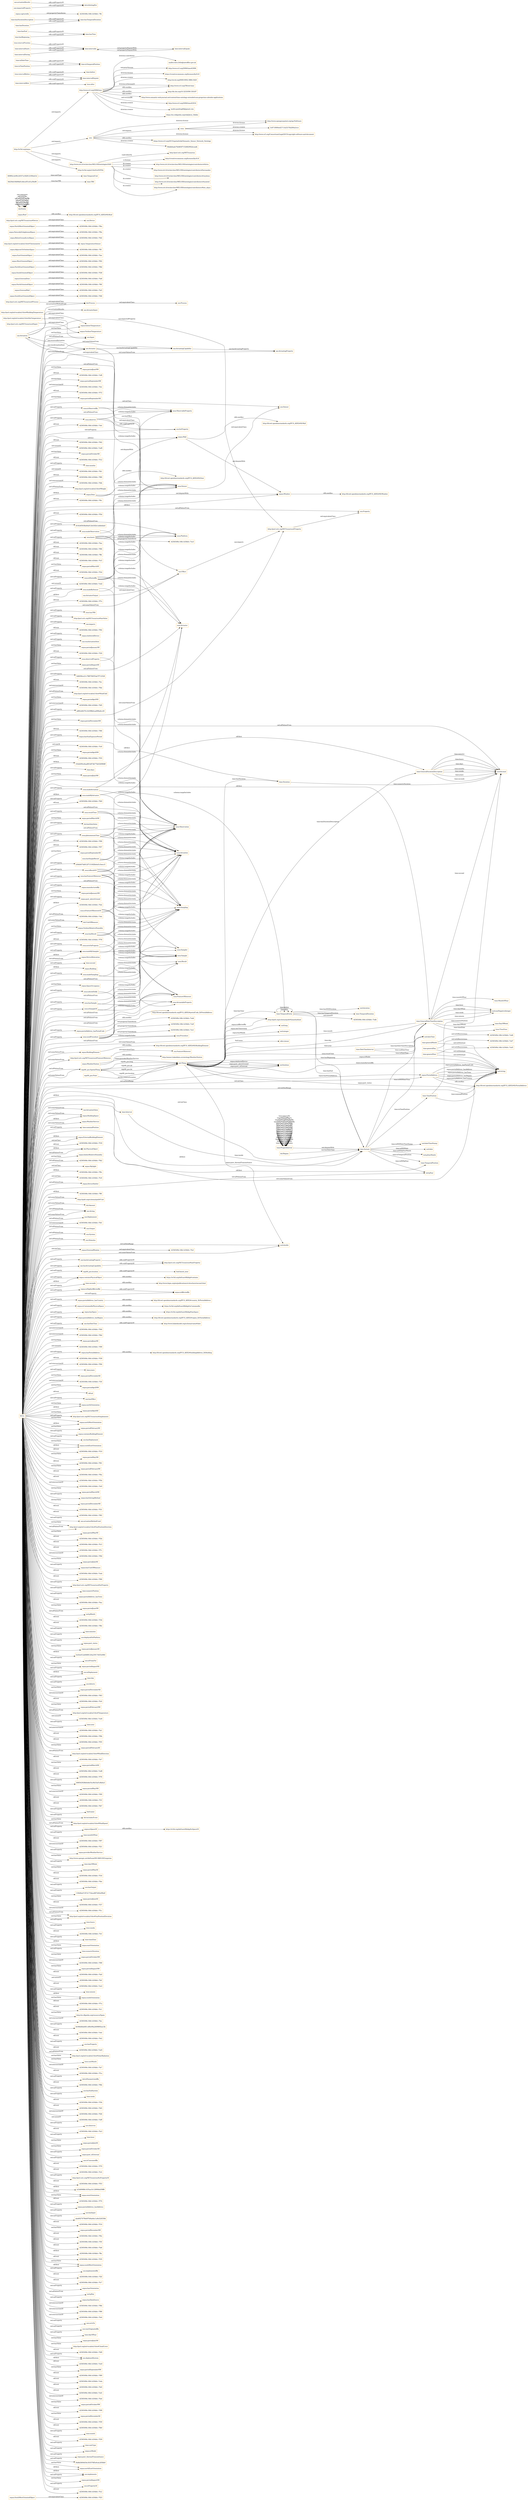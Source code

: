 digraph ar2dtool_diagram { 
rankdir=LR;
size="1501"
node [shape = rectangle, color="orange"]; "-4256549b:168c1d34bfc:-7f23" "ssn:Sensor" "-4256549b:168c1d34bfc:-7f46" "-4256549b:168c1d34bfc:-7feb" "eepsa:Window" "eepsa:SouthEastOrientedObject" "eepsa:BuildingElement" "-4256549b:168c1d34bfc:-7fa5" "eepsa:ExternalWall" "-4256549b:168c1d34bfc:-7efa" "-4256549b:168c1d34bfc:-7f6f" "dul:UnitOfMeasure" "eepsa:OutdoorRelativeHumidity" "http://purl.oclc.org/NET/ssnx/ssn#FeatureOfInterest" "eepsa:DeviceRelocation" "-4256549b:168c1d34bfc:-7fa8" "ssn:FeatureOfInterest" "eepsa:NorthOrientedObject" "eepsa:Door" "-4256549b:168c1d34bfc:-7f28" "eepsa:NorthEastOrientedObject" "-4256549b:168c1d34bfc:-7f02" "eepsa:IndoorTemperature" "eepsa:Building" "-4256549b:168c1d34bfc:-7fa2" "eepsa:SouthOrientedObject" "eepsa:SpaceOccupancy" "-4256549b:168c1d34bfc:-7f8d" "-4256549b:168c1d34bfc:-7fae" "eepsa:PostalAddress" "dul:Process" "-4256549b:168c1d34bfc:-7ff1" "eepsa:TemperatureSensor" "eepsa:ExternalWindow" "-4256549b:168c1d34bfc:-7fd2" "-4256549b:168c1d34bfc:-7f9e" "eepsa:BelowGroundLevelSpace" "san:ActuationValue" "-4256549b:168c1d34bfc:-7f6a" "eepsa:AdjacentToOutdoorSpace" "eepsa:BuildingSpace" "wgs84_pos:SpatialThing" "eepsa:WeatherService" "eepsa:SouthWestOrientedObject" "xsd:integer" "http://purl.oclc.org/NET/ssnx/ssn#Property" "san:Actuator" "eepsa:ExternalBuildingElement" "eepsa:OutdoorTemperature" "dul:PhysicalObject" "eepsa:IndoorRelativeHumidity" "http://purl.oclc.org/NET/ssnx/ssn#Process" "-4256549b:168c1d34bfc:-7fb2" "eepsa:NaturallyEnlightenedSpace" "ssn:Process" "eepsa:Skylight" "eepsa:WeatherStation" "-4256549b:168c1d34bfc:-7f9c" "http://purl.oclc.org/NET/ssnx/ssn#Input" "-4256549b:168c1d34bfc:-7fc9" "eepsa:DeviceShelter" "eepsa:Wall" "-4256549b:168c1d34bfc:-7ff0" "eepsa:EastOrientedObject" "eepsa:ExternalDoor" "san:Actuation" "eepsa:NorthWestOrientedObject" "ssn:Device" "http://purl.oclc.org/NET/ssnx/ssn#Device" "wgs84_pos:Point" "eepsa:Roof" "eepsa:WestOrientedObject" "san:ActuatorInput" "http://qudt.org/schema/qudt#Unit" "san:ActuatingProperty" "san:ActuatorOutput" "san:ActuatingCapability" "dul:Amount" "dul:Region" "dul:Entity" "san:Acting" "http://qudt.org/schema/qudt#QuantityKind" "san:Effect" "ssn:Deployment" "ssn:Input" "sosa:Actuation" "ssn:Output" "sosa:Observation" "ssn:Property" "ssn:System" "sosa:Sampling" "ssn:Stimulus" "time:TimeZone" "time:GeneralDateTimeDescription" "time:DateTimeInterval" "time:TRS" "time:TemporalDuration" "time:Duration" "time:GeneralDurationDescription" "time:ProperInterval" "time:TimePosition" "84256d10fd94bf1e8ecef51ef1a39a98" "time:TemporalPosition" "time:Interval" "time:TemporalEntity" "time:MonthOfYear" "369f92c2e90c24557a1828121f04ed1d" "time:TemporalUnit" "time:Instant" "time:DayOfWeek" "sosa:ObservableProperty" "sosa:FeatureOfInterest" "sosa:Platform" "sosa:ActuatableProperty" "sosa:Actuator" "sosa:Sample" "sosa:Sensor" "sosa:Procedure" "sosa:Result" "sosa:Sampler" ; /*classes style*/
	"san:hasActuatingProperty" -> "http://purl.oclc.org/NET/ssnx/ssn#hasProperty" [ label = "rdfs:subPropertyOf" ];
	"sosa:usedProcedure" -> "-4256549b:168c1d34bfc:-7edd" [ label = "owl:propertyChainAxiom" ];
	"sosa:usedProcedure" -> "-4256549b:168c1d34bfc:-7edf" [ label = "owl:propertyChainAxiom" ];
	"sosa:usedProcedure" -> "-4256549b:168c1d34bfc:-7ee1" [ label = "owl:propertyChainAxiom" ];
	"sosa:usedProcedure" -> "sosa:Procedure" [ label = "schema:rangeIncludes" ];
	"sosa:usedProcedure" -> "sosa:Sampling" [ label = "schema:domainIncludes" ];
	"sosa:usedProcedure" -> "sosa:Observation" [ label = "schema:domainIncludes" ];
	"sosa:usedProcedure" -> "sosa:Actuation" [ label = "schema:domainIncludes" ];
	"dul:Process" -> "ssn:Process" [ label = "owl:equivalentClass" ];
	"san:Actuation" -> "sosa:Actuation" [ label = "owl:equivalentClass" ];
	"san:hasActuatingCapability" -> "http://purl.oclc.org/NET/ssnx/ssn#hasProperty" [ label = "rdfs:subPropertyOf" ];
	"http://www.w3.org/2006/time" -> "http://orcid.org/0000-0002-3884-3420" [ label = "dcterms:creator" ];
	"http://www.w3.org/2006/time" -> "http://www.w3.org/TR/owl-time" [ label = "rdfs:seeAlso" ];
	"http://www.w3.org/2006/time" -> "http://dx.doi.org/10.3233/SW-150187" [ label = "rdfs:seeAlso" ];
	"http://www.w3.org/2006/time" -> "http://www.semantic-web-journal.net/content/time-ontology-extended-non-gregorian-calendar-applications" [ label = "rdfs:seeAlso" ];
	"http://www.w3.org/2006/time" -> "http://www.w3.org/TR/owl-time" [ label = "dcterms:isVersionOf" ];
	"http://www.w3.org/2006/time" -> "http://www.w3.org/2006/time#2016" [ label = "owl:versionIRI" ];
	"http://www.w3.org/2006/time" -> "mailto:panfeng66@gmail.com" [ label = "dcterms:creator" ];
	"http://www.w3.org/2006/time" -> "https://en.wikipedia.org/wiki/Jerry_Hobbs" [ label = "dcterms:creator" ];
	"http://www.w3.org/2006/time" -> "mailto:chris.little@metoffice.gov.uk" [ label = "dcterms:contributor" ];
	"http://www.w3.org/2006/time" -> "http://www.w3.org/2006/time#2006" [ label = "owl:priorVersion" ];
	"http://www.w3.org/2006/time" -> "https://creativecommons.org/licenses/by/4.0/" [ label = "dcterms:license" ];
	"time:generalDay" -> "-4256549b:168c1d34bfc:-7ed7" [ label = "owl:withRestrictions" ];
	"time:generalDay" -> "xsd:string" [ label = "owl:onDatatype" ];
	"eepsa:NorthEastOrientedObject" -> "-4256549b:168c1d34bfc:-7f8d" [ label = "owl:equivalentClass" ];
	"time:intervalBefore" -> "time:intervalDisjoint" [ label = "rdfs:subPropertyOf" ];
	"time:intervalBefore" -> "time:before" [ label = "rdfs:subPropertyOf" ];
	"time:inDateTime" -> "time:inTemporalPosition" [ label = "rdfs:subPropertyOf" ];
	"time:intervalFinishes" -> "time:intervalIn" [ label = "rdfs:subPropertyOf" ];
	"wgs84_pos:location" -> "foaf:based_near" [ label = "rdfs:subPropertyOf" ];
	"ssn:" -> "84ddb4ade76d483f7152682992dceadb" [ label = "dcterms:creator" ];
	"ssn:" -> "http://www.w3.org/Consortium/Legal/2015/copyright-software-and-document" [ label = "dcterms:license" ];
	"ssn:" -> "sosa:" [ label = "owl:imports" ];
	"ssn:" -> "https://www.w3.org/2015/spatial/wiki/Semantic_Sensor_Network_Ontology" [ label = "rdfs:seeAlso" ];
	"ssn:" -> "http://www.opengeospatial.org/ogc/Software" [ label = "dcterms:license" ];
	"eepsa:Window" -> "http://ifcowl.openbimstandards.org/IFC4_ADD2#IfcWindow" [ label = "rdfs:seeAlso" ];
	"time:hasEnd" -> "time:hasTime" [ label = "rdfs:subPropertyOf" ];
	"eepsa:Wall" -> "http://ifcowl.openbimstandards.org/IFC4_ADD2#IfcWall" [ label = "rdfs:seeAlso" ];
	"eepsa:Wall" -> "eepsa:Window" [ label = "owl:disjointWith" ];
	"sosa:isSampleOf" -> "sosa:FeatureOfInterest" [ label = "schema:rangeIncludes" ];
	"sosa:isSampleOf" -> "sosa:Sample" [ label = "schema:domainIncludes" ];
	"http://purl.oclc.org/NET/ssnx/ssn#Property" -> "ssn:Property" [ label = "owl:equivalentClass" ];
	"sosa:hasSample" -> "sosa:Sample" [ label = "schema:rangeIncludes" ];
	"sosa:hasSample" -> "sosa:FeatureOfInterest" [ label = "schema:domainIncludes" ];
	"http://purl.oclc.org/NET/ssnx/ssn#Input" -> "ssn:Input" [ label = "owl:equivalentClass" ];
	"eepsa:SouthWestOrientedObject" -> "-4256549b:168c1d34bfc:-7f23" [ label = "owl:equivalentClass" ];
	"time:hasDurationDescription" -> "time:hasTemporalDuration" [ label = "rdfs:subPropertyOf" ];
	"sosa:resultTime" -> "sosa:Sampling" [ label = "schema:domainIncludes" ];
	"sosa:resultTime" -> "sosa:Observation" [ label = "schema:domainIncludes" ];
	"sosa:resultTime" -> "sosa:Actuation" [ label = "schema:domainIncludes" ];
	"eepsa:capturedIn" -> "-4256549b:168c1d34bfc:-7ffc" [ label = "owl:propertyChainAxiom" ];
	"eepsa:ExternalWall" -> "-4256549b:168c1d34bfc:-7fa5" [ label = "owl:equivalentClass" ];
	"time:intervalIn" -> "time:intervalEquals" [ label = "owl:propertyDisjointWith" ];
	"eepsa:EastOrientedObject" -> "-4256549b:168c1d34bfc:-7fae" [ label = "owl:equivalentClass" ];
	"time:inTimePosition" -> "time:inTemporalPosition" [ label = "rdfs:subPropertyOf" ];
	"sosa:madeObservation" -> "sosa:Observation" [ label = "schema:rangeIncludes" ];
	"sosa:madeObservation" -> "sosa:Sensor" [ label = "schema:domainIncludes" ];
	"eepsa:Door" -> "http://ifcowl.openbimstandards.org/IFC4_ADD2#IfcDoor" [ label = "rdfs:seeAlso" ];
	"eepsa:Door" -> "eepsa:Window" [ label = "owl:disjointWith" ];
	"eepsa:Door" -> "eepsa:Wall" [ label = "owl:disjointWith" ];
	"eepsa:Roof" -> "http://ifcowl.openbimstandards.org/IFC4_ADD2#IfcRoof" [ label = "rdfs:seeAlso" ];
	"eepsa:WeatherStation" -> "http://aemet.linkeddata.es/ontology/WeatherStation" [ label = "rdfs:seeAlso" ];
	"sosa:actsOnProperty" -> "sosa:ActuatableProperty" [ label = "schema:rangeIncludes" ];
	"sosa:actsOnProperty" -> "sosa:Actuation" [ label = "schema:domainIncludes" ];
	"sosa:hasSimpleResult" -> "sosa:Sampling" [ label = "schema:domainIncludes" ];
	"sosa:hasSimpleResult" -> "sosa:Observation" [ label = "schema:domainIncludes" ];
	"sosa:hasSimpleResult" -> "sosa:Actuation" [ label = "schema:domainIncludes" ];
	"eepsa:WestOrientedObject" -> "-4256549b:168c1d34bfc:-7f02" [ label = "owl:equivalentClass" ];
	"eepsa:PostalAddress" -> "http://ifcowl.openbimstandards.org/IFC4_ADD2#IfcPostalAddress" [ label = "rdfs:seeAlso" ];
	"eepsa:containsPhysicalObject" -> "https://w3id.org/def/saref4bldg#contains" [ label = "rdfs:seeAlso" ];
	"time:generalYear" -> "-4256549b:168c1d34bfc:-7ed5" [ label = "owl:withRestrictions" ];
	"time:generalYear" -> "xsd:string" [ label = "owl:onDatatype" ];
	"sosa:Sensor" -> "ssn:Sensor" [ label = "owl:equivalentClass" ];
	"http://purl.oclc.org/NET/ssnx/ssn#Device" -> "ssn:Device" [ label = "owl:equivalentClass" ];
	"sosa:observedProperty" -> "sosa:ObservableProperty" [ label = "schema:rangeIncludes" ];
	"sosa:observedProperty" -> "sosa:Observation" [ label = "schema:domainIncludes" ];
	"eepsa:ExternalWindow" -> "-4256549b:168c1d34bfc:-7fa2" [ label = "owl:equivalentClass" ];
	"time:intervalStarts" -> "time:intervalIn" [ label = "rdfs:subPropertyOf" ];
	"sosa:observes" -> "ssn:forProperty" [ label = "rdfs:subPropertyOf" ];
	"sosa:observes" -> "sosa:ObservableProperty" [ label = "schema:rangeIncludes" ];
	"sosa:observes" -> "sosa:Sensor" [ label = "schema:domainIncludes" ];
	"eepsa:AdjacentToOutdoorSpace" -> "-4256549b:168c1d34bfc:-7ff1" [ label = "owl:equivalentClass" ];
	"time:intervalDuring" -> "time:intervalIn" [ label = "rdfs:subPropertyOf" ];
	"time:ProperInterval" -> "time:Instant" [ label = "owl:disjointWith" ];
	"time:seconds" -> "http://www.bipm.org/en/publications/si-brochure/second.html" [ label = "rdfs:seeAlso" ];
	"eepsa:isHighlyAffectedBy" -> "eepsa:isAffectedBy" [ label = "rdfs:subPropertyOf" ];
	"time:generalMonth" -> "-4256549b:168c1d34bfc:-7ed6" [ label = "owl:withRestrictions" ];
	"time:generalMonth" -> "xsd:string" [ label = "owl:onDatatype" ];
	"sosa:hasFeatureOfInterest" -> "sosa:Observation" [ label = "schema:domainIncludes" ];
	"sosa:hasFeatureOfInterest" -> "sosa:FeatureOfInterest" [ label = "schema:rangeIncludes" ];
	"sosa:hasFeatureOfInterest" -> "sosa:Sampling" [ label = "schema:domainIncludes" ];
	"sosa:hasFeatureOfInterest" -> "sosa:Actuation" [ label = "schema:domainIncludes" ];
	"sosa:hasFeatureOfInterest" -> "sosa:Sample" [ label = "schema:rangeIncludes" ];
	"time:intervalEquals" -> "time:intervalIn" [ label = "owl:propertyDisjointWith" ];
	"eepsa:NaturallyEnlightenedSpace" -> "-4256549b:168c1d34bfc:-7f9e" [ label = "owl:equivalentClass" ];
	"sosa:isFeatureOfInterestOf" -> "sosa:FeatureOfInterest" [ label = "schema:domainIncludes" ];
	"sosa:isFeatureOfInterestOf" -> "sosa:Actuation" [ label = "schema:rangeIncludes" ];
	"sosa:isFeatureOfInterestOf" -> "sosa:Sampling" [ label = "schema:rangeIncludes" ];
	"sosa:isFeatureOfInterestOf" -> "sosa:Observation" [ label = "schema:rangeIncludes" ];
	"sosa:isFeatureOfInterestOf" -> "sosa:Sample" [ label = "schema:domainIncludes" ];
	"sosa:" -> "http://www.opengeospatial.org/ogc/Software" [ label = "dcterms:license" ];
	"sosa:" -> "3c871f000eef2711b2537fb2f04a3cce" [ label = "dcterms:creator" ];
	"sosa:" -> "http://www.w3.org/Consortium/Legal/2015/copyright-software-and-document" [ label = "dcterms:license" ];
	"eepsa:SouthEastOrientedObject" -> "-4256549b:168c1d34bfc:-7f46" [ label = "owl:equivalentClass" ];
	"eepsa:SouthOrientedObject" -> "-4256549b:168c1d34bfc:-7f28" [ label = "owl:equivalentClass" ];
	"sosa:madeBySampler" -> "sosa:Sampler" [ label = "schema:rangeIncludes" ];
	"sosa:madeBySampler" -> "sosa:Sampling" [ label = "schema:domainIncludes" ];
	"eepsa:BelowGroundLevelSpace" -> "-4256549b:168c1d34bfc:-7fd2" [ label = "owl:equivalentClass" ];
	"sosa:madeActuation" -> "sosa:Actuation" [ label = "schema:rangeIncludes" ];
	"sosa:madeActuation" -> "sosa:Actuator" [ label = "schema:domainIncludes" ];
	"san:ActuatorOutput" -> "san:Effect" [ label = "owl:equivalentClass" ];
	"http://purl.oclc.org/NET/ssnx/ssn#Process" -> "dul:Process" [ label = "owl:equivalentClass" ];
	"sosa:madeByActuator" -> "sosa:Actuator" [ label = "schema:rangeIncludes" ];
	"sosa:madeByActuator" -> "sosa:Actuation" [ label = "schema:domainIncludes" ];
	"http://purl.org/iot/vocab/m3-lite#AirTemperature" -> "eepsa:OutdoorTemperature" [ label = "owl:equivalentClass" ];
	"eepsa:postalAddress_hasCountry" -> "http://ifcowl.openbimstandards.org/IFC4_ADD2#country_IfcPostalAddress" [ label = "rdfs:seeAlso" ];
	"time:hasDuration" -> "time:hasTemporalDuration" [ label = "rdfs:subPropertyOf" ];
	"time:hasBeginning" -> "time:hasTime" [ label = "rdfs:subPropertyOf" ];
	"sosa:isActedOnBy" -> "sosa:Actuation" [ label = "schema:rangeIncludes" ];
	"sosa:isActedOnBy" -> "sosa:ActuatableProperty" [ label = "schema:domainIncludes" ];
	"eepsa:isContainedInPhysicalSpace" -> "https://w3id.org/def/saref4bldg#isContainedIn" [ label = "rdfs:seeAlso" ];
	"sosa:isObservedBy" -> "sosa:Sensor" [ label = "schema:rangeIncludes" ];
	"sosa:isObservedBy" -> "sosa:ObservableProperty" [ label = "schema:domainIncludes" ];
	"http://purl.org/iot/vocab/m3-lite#Thermometer" -> "eepsa:TemperatureSensor" [ label = "owl:equivalentClass" ];
	"san:actuationResults" -> "dul:isSettingFor" [ label = "rdfs:subPropertyOf" ];
	"eepsa:NorthWestOrientedObject" -> "-4256549b:168c1d34bfc:-7f6a" [ label = "owl:equivalentClass" ];
	"sosa:hosts" -> "-4256549b:168c1d34bfc:-7ee3" [ label = "owl:propertyChainAxiom" ];
	"sosa:hosts" -> "sosa:Platform" [ label = "schema:rangeIncludes" ];
	"sosa:hosts" -> "sosa:Actuator" [ label = "schema:rangeIncludes" ];
	"sosa:hosts" -> "sosa:Sampler" [ label = "schema:rangeIncludes" ];
	"sosa:hosts" -> "sosa:Sensor" [ label = "schema:rangeIncludes" ];
	"sosa:hosts" -> "sosa:Platform" [ label = "schema:domainIncludes" ];
	"eepsa:BuildingElement" -> "http://ifcowl.openbimstandards.org/IFC4_ADD2#IfcBuildingElement" [ label = "rdfs:seeAlso" ];
	"http://purl.org/iot/vocab/m3-lite#BuildingTemperature" -> "eepsa:IndoorTemperature" [ label = "owl:equivalentClass" ];
	"eepsa:hasSpace" -> "https://w3id.org/def/saref4bldg#hasSpace" [ label = "rdfs:seeAlso" ];
	"time:TemporalEntity" -> "-4256549b:168c1d34bfc:-7edb" [ label = "owl:unionOf" ];
	"eepsa:postalAddress_hasRegion" -> "http://ifcowl.openbimstandards.org/IFC4_ADD2#region_IfcPostalAddress" [ label = "rdfs:seeAlso" ];
	"san:hasDateTime" -> "http://www.linkedmodel.org/schema/vaem#date" [ label = "rdfs:subPropertyOf" ];
	"sosa:phenomenonTime" -> "time:TemporalEntity" [ label = "schema:rangeIncludes" ];
	"sosa:phenomenonTime" -> "sosa:Sampling" [ label = "schema:domainIncludes" ];
	"sosa:phenomenonTime" -> "sosa:Observation" [ label = "schema:domainIncludes" ];
	"sosa:phenomenonTime" -> "sosa:Actuation" [ label = "schema:domainIncludes" ];
	"san:Actuator" -> "sosa:Actuator" [ label = "owl:equivalentClass" ];
	"NULL" -> "wgs84_pos:SpatialThing" [ label = "owl:allValuesFrom" ];
	"NULL" -> "-4256549b:168c1d34bfc:-7f44" [ label = "owl:intersectionOf" ];
	"NULL" -> "time:TemporalPosition" [ label = "rdf:first" ];
	"NULL" -> "-4256549b:168c1d34bfc:-7f6d" [ label = "owl:intersectionOf" ];
	"NULL" -> "eepsa:periodJuneNE" [ label = "owl:hasValue" ];
	"NULL" -> "san:ActuationValue" [ label = "owl:someValuesFrom" ];
	"NULL" -> "-4256549b:168c1d34bfc:-7f99" [ label = "owl:unionOf" ];
	"NULL" -> "eepsa:hasPostalAddress" [ label = "owl:onProperty" ];
	"NULL" -> "-4256549b:168c1d34bfc:-7f39" [ label = "rdf:rest" ];
	"NULL" -> "-4256549b:168c1d34bfc:-7f94" [ label = "owl:intersectionOf" ];
	"NULL" -> "time:years" [ label = "owl:onProperty" ];
	"NULL" -> "time:GeneralDurationDescription" [ label = "rdf:first" ];
	"NULL" -> "eepsa:BuildingSpace" [ label = "rdf:first" ];
	"NULL" -> "eepsa:periodNovemberSE" [ label = "owl:hasValue" ];
	"NULL" -> "-4256549b:168c1d34bfc:-7f3f" [ label = "owl:intersectionOf" ];
	"NULL" -> "eepsa:periodAprilNW" [ label = "owl:hasValue" ];
	"NULL" -> "rdf:nil" [ label = "rdf:rest" ];
	"NULL" -> "san:hasEffect" [ label = "owl:onProperty" ];
	"NULL" -> "eepsa:northOrientation" [ label = "rdf:first" ];
	"NULL" -> "eepsa:periodAprilSE" [ label = "owl:hasValue" ];
	"NULL" -> "http://purl.oclc.org/NET/ssnx/ssn#implements" [ label = "owl:onProperty" ];
	"NULL" -> "eepsa:northWestOrientation" [ label = "rdf:first" ];
	"NULL" -> "eepsa:periodFebruaryNE" [ label = "owl:hasValue" ];
	"NULL" -> "eepsa:isAffectedBy" [ label = "owl:onProperty" ];
	"NULL" -> "eepsa:containsBuildingElement" [ label = "owl:onProperty" ];
	"NULL" -> "ssn:hasDeployment" [ label = "owl:onProperty" ];
	"NULL" -> "eepsa:southEastOrientation" [ label = "rdf:first" ];
	"NULL" -> "eepsa:DeviceShelter" [ label = "owl:allValuesFrom" ];
	"NULL" -> "-4256549b:168c1d34bfc:-7f10" [ label = "rdf:rest" ];
	"NULL" -> "eepsa:periodMaySW" [ label = "owl:hasValue" ];
	"NULL" -> "-4256549b:168c1d34bfc:-7f61" [ label = "rdf:rest" ];
	"NULL" -> "eepsa:periodFebruarySW" [ label = "owl:hasValue" ];
	"NULL" -> "-4256549b:168c1d34bfc:-7f0a" [ label = "rdf:rest" ];
	"NULL" -> "http://qudt.org/schema/qudt#QuantityKind" [ label = "owl:someValuesFrom" ];
	"NULL" -> "-4256549b:168c1d34bfc:-7f5b" [ label = "rdf:rest" ];
	"NULL" -> "-4256549b:168c1d34bfc:-7fe9" [ label = "owl:intersectionOf" ];
	"NULL" -> "eepsa:periodMarchNW" [ label = "owl:hasValue" ];
	"NULL" -> "eepsa:hasSolvingMethod" [ label = "owl:onProperty" ];
	"NULL" -> "san:Effect" [ label = "owl:someValuesFrom" ];
	"NULL" -> "eepsa:periodDecemberNE" [ label = "owl:hasValue" ];
	"NULL" -> "-4256549b:168c1d34bfc:-7f31" [ label = "rdf:rest" ];
	"NULL" -> "-4256549b:168c1d34bfc:-7f82" [ label = "rdf:rest" ];
	"NULL" -> "san:actuationMethodUsed" [ label = "owl:onProperty" ];
	"NULL" -> "http://purl.org/iot/vocab/m3-lite#SunPositionDirection" [ label = "owl:allValuesFrom" ];
	"NULL" -> "eepsa:periodMayNE" [ label = "owl:hasValue" ];
	"NULL" -> "-4256549b:168c1d34bfc:-7f2b" [ label = "rdf:rest" ];
	"NULL" -> "-4256549b:168c1d34bfc:-7fc3" [ label = "rdf:rest" ];
	"NULL" -> "-4256549b:168c1d34bfc:-7f7c" [ label = "rdf:rest" ];
	"NULL" -> "-4256549b:168c1d34bfc:-7f9d" [ label = "owl:intersectionOf" ];
	"NULL" -> "san:hasDateTime" [ label = "owl:onProperty" ];
	"NULL" -> "eepsa:periodJulyNE" [ label = "owl:hasValue" ];
	"NULL" -> "ssn:System" [ label = "owl:allValuesFrom" ];
	"NULL" -> "ssn:Deployment" [ label = "owl:allValuesFrom" ];
	"NULL" -> "eepsa:hasUnitOfMeasure" [ label = "owl:onProperty" ];
	"NULL" -> "-4256549b:168c1d34bfc:-7ede" [ label = "rdf:rest" ];
	"NULL" -> "-4256549b:168c1d34bfc:-7f90" [ label = "rdf:rest" ];
	"NULL" -> "http://purl.oclc.org/NET/ssnx/ssn#forProperty" [ label = "owl:onProperty" ];
	"NULL" -> "time:numericPosition" [ label = "owl:onProperty" ];
	"NULL" -> "sosa:hasSample" [ label = "owl:onProperty" ];
	"NULL" -> "sosa:observes" [ label = "owl:onProperty" ];
	"NULL" -> "eepsa:postalAddress_hasTown" [ label = "owl:onProperty" ];
	"NULL" -> "-4256549b:168c1d34bfc:-7fea" [ label = "rdf:rest" ];
	"NULL" -> "san:Acting" [ label = "owl:allValuesFrom" ];
	"NULL" -> "eepsa:periodJuneSW" [ label = "owl:hasValue" ];
	"NULL" -> "sosa:madeSampling" [ label = "owl:onProperty" ];
	"NULL" -> "xsd:gMonth" [ label = "owl:allValuesFrom" ];
	"NULL" -> "-4256549b:168c1d34bfc:-7f3d" [ label = "rdf:rest" ];
	"NULL" -> "xsd:decimal" [ label = "owl:allValuesFrom" ];
	"NULL" -> "-4256549b:168c1d34bfc:-7f8e" [ label = "rdf:rest" ];
	"NULL" -> "time:minutes" [ label = "owl:onProperty" ];
	"NULL" -> "ssn:deployedOnPlatform" [ label = "owl:onProperty" ];
	"NULL" -> "eepsa:pset_status" [ label = "owl:onProperty" ];
	"NULL" -> "eepsa:periodJanuarySE" [ label = "owl:hasValue" ];
	"NULL" -> "fcd3eef12a646f6120a239174455e964" [ label = "rdf:first" ];
	"NULL" -> "eepsa:Building" [ label = "rdf:first" ];
	"NULL" -> "dul:PhysicalObject" [ label = "rdf:first" ];
	"NULL" -> "ssn:isProxyFor" [ label = "owl:onProperty" ];
	"NULL" -> "eepsa:periodAugustNE" [ label = "owl:hasValue" ];
	"NULL" -> "san:ActuatingProperty" [ label = "owl:someValuesFrom" ];
	"NULL" -> "ssn:inDeployment" [ label = "rdf:first" ];
	"NULL" -> "time:day" [ label = "owl:onProperty" ];
	"NULL" -> "ssn:detects" [ label = "owl:onProperty" ];
	"NULL" -> "sosa:Observation" [ label = "owl:allValuesFrom" ];
	"NULL" -> "eepsa:periodNovemberNE" [ label = "owl:hasValue" ];
	"NULL" -> "sosa:Sampling" [ label = "owl:allValuesFrom" ];
	"NULL" -> "-4256549b:168c1d34bfc:-7f63" [ label = "owl:intersectionOf" ];
	"NULL" -> "-4256549b:168c1d34bfc:-7fc6" [ label = "rdf:rest" ];
	"NULL" -> "eepsa:periodFebruaryNW" [ label = "owl:hasValue" ];
	"NULL" -> "http://purl.org/iot/vocab/m3-lite#Temperature" [ label = "owl:allValuesFrom" ];
	"NULL" -> "-4256549b:168c1d34bfc:-7ed4" [ label = "owl:unionOf" ];
	"NULL" -> "time:year" [ label = "owl:onProperty" ];
	"NULL" -> "sosa:hasFeatureOfInterest" [ label = "owl:onProperty" ];
	"NULL" -> "-4256549b:168c1d34bfc:-7fa1" [ label = "owl:intersectionOf" ];
	"NULL" -> "-4256549b:168c1d34bfc:-7f9b" [ label = "rdf:rest" ];
	"NULL" -> "-4256549b:168c1d34bfc:-7f55" [ label = "rdf:rest" ];
	"NULL" -> "eepsa:periodFebruarySE" [ label = "owl:hasValue" ];
	"NULL" -> "eepsa:northOrientation" [ label = "owl:hasValue" ];
	"NULL" -> "http://purl.org/iot/vocab/m3-lite#WindDirection" [ label = "owl:allValuesFrom" ];
	"NULL" -> "-4256549b:168c1d34bfc:-7fe7" [ label = "rdf:rest" ];
	"NULL" -> "eepsa:periodMarchNE" [ label = "owl:hasValue" ];
	"NULL" -> "-4256549b:168c1d34bfc:-7ed8" [ label = "rdf:rest" ];
	"NULL" -> "eepsa:Skylight" [ label = "owl:onClass" ];
	"NULL" -> "san:Acting" [ label = "owl:someValuesFrom" ];
	"NULL" -> "eepsa:isHighlyAffectedBy" [ label = "owl:onProperty" ];
	"NULL" -> "-4256549b:168c1d34bfc:-7f76" [ label = "rdf:rest" ];
	"NULL" -> "808542928b0e8ef1bc9b33af1effa0a3" [ label = "owl:onProperty" ];
	"NULL" -> "eepsa:periodMayNW" [ label = "owl:hasValue" ];
	"NULL" -> "-4256549b:168c1d34bfc:-7f00" [ label = "owl:intersectionOf" ];
	"NULL" -> "-4256549b:168c1d34bfc:-7f1f" [ label = "rdf:rest" ];
	"NULL" -> "-4256549b:168c1d34bfc:-7fb7" [ label = "rdf:rest" ];
	"NULL" -> "foaf:name" [ label = "owl:onProperty" ];
	"NULL" -> "dul:includesEvent" [ label = "owl:onProperty" ];
	"NULL" -> "http://purl.org/iot/vocab/m3-lite#WindSpeed" [ label = "owl:hasValue" ];
	"NULL" -> "eepsa:isSpaceOf" [ label = "owl:onProperty" ];
	"NULL" -> "time:monthOfYear" [ label = "owl:onProperty" ];
	"NULL" -> "-4256549b:168c1d34bfc:-7f97" [ label = "rdf:rest" ];
	"NULL" -> "-4256549b:168c1d34bfc:-7f21" [ label = "owl:intersectionOf" ];
	"NULL" -> "eepsa:providesWeatherService" [ label = "owl:onProperty" ];
	"NULL" -> "http://www.opengis.net/def/uom/ISO-8601/0/Gregorian" [ label = "owl:hasValue" ];
	"NULL" -> "time:dayOfWeek" [ label = "owl:onProperty" ];
	"NULL" -> "eepsa:periodMaySE" [ label = "owl:hasValue" ];
	"NULL" -> "-4256549b:168c1d34bfc:-7f16" [ label = "rdf:rest" ];
	"NULL" -> "time:Instant" [ label = "rdf:first" ];
	"NULL" -> "time:Interval" [ label = "rdf:first" ];
	"NULL" -> "eepsa:BuildingElement" [ label = "owl:someValuesFrom" ];
	"NULL" -> "sosa:ObservableProperty" [ label = "owl:allValuesFrom" ];
	"NULL" -> "-4256549b:168c1d34bfc:-7fde" [ label = "rdf:rest" ];
	"NULL" -> "ssn:hasOutput" [ label = "owl:onProperty" ];
	"NULL" -> "sosa:hasResult" [ label = "owl:onProperty" ];
	"NULL" -> "129d4bef13f15c719eee887d40a99bdf" [ label = "owl:onProperty" ];
	"NULL" -> "http://purl.org/iot/vocab/m3-lite#WindSpeed" [ label = "owl:allValuesFrom" ];
	"NULL" -> "eepsa:periodJuneSE" [ label = "owl:hasValue" ];
	"NULL" -> "-4256549b:168c1d34bfc:-7f37" [ label = "rdf:rest" ];
	"NULL" -> "-4256549b:168c1d34bfc:-7f1c" [ label = "owl:intersectionOf" ];
	"NULL" -> "http://purl.org/iot/vocab/m3-lite#SunPositionElevation" [ label = "owl:allValuesFrom" ];
	"NULL" -> "time:hours" [ label = "owl:onProperty" ];
	"NULL" -> "time:weeks" [ label = "owl:onProperty" ];
	"NULL" -> "-4256549b:168c1d34bfc:-7fcf" [ label = "rdf:rest" ];
	"NULL" -> "time:timeZone" [ label = "owl:onProperty" ];
	"NULL" -> "sosa:hosts" [ label = "owl:onProperty" ];
	"NULL" -> "eepsa:eastOrientation" [ label = "rdf:first" ];
	"NULL" -> "eepsa:containsPhysicalObject" [ label = "rdf:first" ];
	"NULL" -> "time:numericDuration" [ label = "owl:onProperty" ];
	"NULL" -> "sosa:madeActuation" [ label = "owl:onProperty" ];
	"NULL" -> "eepsa:periodOctoberSW" [ label = "owl:hasValue" ];
	"NULL" -> "-4256549b:168c1d34bfc:-7f68" [ label = "owl:intersectionOf" ];
	"NULL" -> "eepsa:periodAugustNW" [ label = "owl:hasValue" ];
	"NULL" -> "ssn:Sensor" [ label = "owl:onClass" ];
	"NULL" -> "eepsa:ExternalWindow" [ label = "owl:onClass" ];
	"NULL" -> "eepsa:postalAddress_hasCountry" [ label = "owl:onProperty" ];
	"NULL" -> "sosa:Sample" [ label = "owl:allValuesFrom" ];
	"NULL" -> "-4256549b:168c1d34bfc:-7fa0" [ label = "rdf:rest" ];
	"NULL" -> "-4256549b:168c1d34bfc:-7fef" [ label = "owl:unionOf" ];
	"NULL" -> "-4256549b:168c1d34bfc:-7ee2" [ label = "rdf:rest" ];
	"NULL" -> "time:minute" [ label = "owl:onProperty" ];
	"NULL" -> "eepsa:southOrientation" [ label = "rdf:first" ];
	"NULL" -> "eepsa:WeatherService" [ label = "owl:someValuesFrom" ];
	"NULL" -> "-4256549b:168c1d34bfc:-7f7a" [ label = "rdf:rest" ];
	"NULL" -> "http://purl.oclc.org/NET/ssnx/ssn#Property" [ label = "owl:someValuesFrom" ];
	"NULL" -> "-4256549b:168c1d34bfc:-7fc1" [ label = "rdf:rest" ];
	"NULL" -> "http://es.dbpedia.org/resource/Spain" [ label = "owl:hasValue" ];
	"NULL" -> "-4256549b:168c1d34bfc:-7fac" [ label = "owl:intersectionOf" ];
	"NULL" -> "8c946d0de681c4f0e99a2409895eec5b" [ label = "owl:onProperty" ];
	"NULL" -> "-4256549b:168c1d34bfc:-7edc" [ label = "rdf:rest" ];
	"NULL" -> "-4256549b:168c1d34bfc:-7fe2" [ label = "rdf:rest" ];
	"NULL" -> "ssn:hasProperty" [ label = "owl:onProperty" ];
	"NULL" -> "sosa:isActedOnBy" [ label = "owl:onProperty" ];
	"NULL" -> "-4256549b:168c1d34bfc:-7efa" [ label = "owl:allValuesFrom" ];
	"NULL" -> "-4256549b:168c1d34bfc:-7ed3" [ label = "rdf:rest" ];
	"NULL" -> "http://purl.org/iot/vocab/m3-lite#SolarRadiation" [ label = "owl:allValuesFrom" ];
	"NULL" -> "time:unitMonth" [ label = "owl:hasValue" ];
	"NULL" -> "-4256549b:168c1d34bfc:-7fa7" [ label = "owl:intersectionOf" ];
	"NULL" -> "sosa:usedProcedure" [ label = "owl:onProperty" ];
	"NULL" -> "-4256549b:168c1d34bfc:-7f9c" [ label = "rdf:first" ];
	"NULL" -> "-4256549b:168c1d34bfc:-7f1a" [ label = "rdf:rest" ];
	"NULL" -> "dul:isParametrizedBy" [ label = "owl:onProperty" ];
	"NULL" -> "-4256549b:168c1d34bfc:-7fb2" [ label = "owl:allValuesFrom" ];
	"NULL" -> "-4256549b:168c1d34bfc:-7f6b" [ label = "rdf:rest" ];
	"NULL" -> "xsd:string" [ label = "owl:someValuesFrom" ];
	"NULL" -> "ssn:hasSubSystem" [ label = "owl:onProperty" ];
	"NULL" -> "sosa:FeatureOfInterest" [ label = "owl:allValuesFrom" ];
	"NULL" -> "eepsa:containsPhysicalObject" [ label = "owl:onProperty" ];
	"NULL" -> "time:week" [ label = "owl:onProperty" ];
	"NULL" -> "-4256549b:168c1d34bfc:-7f3b" [ label = "rdf:rest" ];
	"NULL" -> "dul:PhysicalObject" [ label = "owl:allValuesFrom" ];
	"NULL" -> "-4256549b:168c1d34bfc:-7fd3" [ label = "rdf:rest" ];
	"NULL" -> "-4256549b:168c1d34bfc:-7f26" [ label = "owl:intersectionOf" ];
	"NULL" -> "-4256549b:168c1d34bfc:-7ef9" [ label = "owl:unionOf" ];
	"NULL" -> "ssn:Stimulus" [ label = "owl:allValuesFrom" ];
	"NULL" -> "-4256549b:168c1d34bfc:-7ff0" [ label = "rdf:first" ];
	"NULL" -> "ssn:observes" [ label = "owl:onProperty" ];
	"NULL" -> "eepsa:postalAddress_hasRegion" [ label = "owl:onProperty" ];
	"NULL" -> "-4256549b:168c1d34bfc:-7fa3" [ label = "rdf:rest" ];
	"NULL" -> "eepsa:BuildingSpace" [ label = "owl:someValuesFrom" ];
	"NULL" -> "time:hour" [ label = "owl:onProperty" ];
	"NULL" -> "eepsa:periodJulySE" [ label = "owl:hasValue" ];
	"NULL" -> "eepsa:periodOctoberSE" [ label = "owl:hasValue" ];
	"NULL" -> "eepsa:pset_isExternal" [ label = "owl:onProperty" ];
	"NULL" -> "san:isConsumedBy" [ label = "owl:onProperty" ];
	"NULL" -> "-4256549b:168c1d34bfc:-7f70" [ label = "rdf:rest" ];
	"NULL" -> "-4256549b:168c1d34bfc:-7fc4" [ label = "rdf:rest" ];
	"NULL" -> "http://purl.oclc.org/NET/ssnx/ssn#isPropertyOf" [ label = "owl:onProperty" ];
	"NULL" -> "ssn:Output" [ label = "owl:allValuesFrom" ];
	"NULL" -> "-4256549b:168c1d34bfc:-7f53" [ label = "rdf:rest" ];
	"NULL" -> "e23d006ffe1435aa1fc12890feb59ff6" [ label = "rdf:first" ];
	"NULL" -> "eepsa:DeviceRelocation" [ label = "owl:allValuesFrom" ];
	"NULL" -> "sosa:Actuation" [ label = "owl:allValuesFrom" ];
	"NULL" -> "eepsa:westOrientation" [ label = "rdf:first" ];
	"NULL" -> "http://qudt.org/schema/qudt#Unit" [ label = "owl:someValuesFrom" ];
	"NULL" -> "-4256549b:168c1d34bfc:-7f74" [ label = "rdf:rest" ];
	"NULL" -> "eepsa:postalAddress_hasAddress" [ label = "owl:onProperty" ];
	"NULL" -> "eepsa:ExternalBuildingElement" [ label = "rdf:first" ];
	"NULL" -> "eepsa:OutdoorRelativeHumidity" [ label = "owl:hasValue" ];
	"NULL" -> "-4256549b:168c1d34bfc:-7feb" [ label = "rdf:first" ];
	"NULL" -> "eepsa:northWestOrientation" [ label = "owl:hasValue" ];
	"NULL" -> "ssn:hasInput" [ label = "owl:onProperty" ];
	"NULL" -> "aba6027479b497b9ae6ec1a9e324539d" [ label = "owl:onProperty" ];
	"NULL" -> "-4256549b:168c1d34bfc:-7f14" [ label = "rdf:rest" ];
	"NULL" -> "eepsa:periodDecemberSW" [ label = "owl:hasValue" ];
	"NULL" -> "-4256549b:168c1d34bfc:-7fc9" [ label = "owl:onClass" ];
	"NULL" -> "eepsa:hasSpace" [ label = "owl:onProperty" ];
	"NULL" -> "eepsa:westOrientation" [ label = "owl:hasValue" ];
	"NULL" -> "sosa:madeBySampler" [ label = "owl:onProperty" ];
	"NULL" -> "-4256549b:168c1d34bfc:-7f0e" [ label = "rdf:rest" ];
	"NULL" -> "-4256549b:168c1d34bfc:-7f5f" [ label = "rdf:rest" ];
	"NULL" -> "-4256549b:168c1d34bfc:-7fa6" [ label = "rdf:rest" ];
	"NULL" -> "time:Duration" [ label = "rdf:first" ];
	"NULL" -> "time:Instant" [ label = "owl:onClass" ];
	"NULL" -> "-4256549b:168c1d34bfc:-7ffa" [ label = "rdf:first" ];
	"NULL" -> "ssn:forProperty" [ label = "owl:onProperty" ];
	"NULL" -> "-4256549b:168c1d34bfc:-7f35" [ label = "rdf:rest" ];
	"NULL" -> "eepsa:southWestOrientation" [ label = "owl:hasValue" ];
	"NULL" -> "ssn:implementedBy" [ label = "owl:onProperty" ];
	"NULL" -> "san:hasActuatingProperty" [ label = "owl:onProperty" ];
	"NULL" -> "-4256549b:168c1d34bfc:-7f2f" [ label = "rdf:rest" ];
	"NULL" -> "-4256549b:168c1d34bfc:-7fc7" [ label = "rdf:rest" ];
	"NULL" -> "eepsa:hasOrientation" [ label = "owl:onProperty" ];
	"NULL" -> "xsd:gDay" [ label = "owl:allValuesFrom" ];
	"NULL" -> "eepsa:hasDataSource" [ label = "owl:onProperty" ];
	"NULL" -> "-4256549b:168c1d34bfc:-7f8b" [ label = "owl:intersectionOf" ];
	"NULL" -> "sosa:madeBySensor" [ label = "rdf:first" ];
	"NULL" -> "eepsa:OutdoorTemperature" [ label = "owl:hasValue" ];
	"NULL" -> "eepsa:Door" [ label = "rdf:first" ];
	"NULL" -> "-4256549b:168c1d34bfc:-7f86" [ label = "owl:intersectionOf" ];
	"NULL" -> "-4256549b:168c1d34bfc:-7fe4" [ label = "owl:intersectionOf" ];
	"NULL" -> "san:actsOn" [ label = "owl:onProperty" ];
	"NULL" -> "ssn:wasOriginatedBy" [ label = "owl:onProperty" ];
	"NULL" -> "time:dayOfYear" [ label = "owl:onProperty" ];
	"NULL" -> "sosa:Actuator" [ label = "owl:allValuesFrom" ];
	"NULL" -> "eepsa:periodJulySW" [ label = "owl:hasValue" ];
	"NULL" -> "ssn:Input" [ label = "owl:allValuesFrom" ];
	"NULL" -> "http://purl.org/iot/vocab/m3-lite#CloudCover" [ label = "owl:hasValue" ];
	"NULL" -> "eepsa:southWestOrientation" [ label = "rdf:first" ];
	"NULL" -> "-4256549b:168c1d34bfc:-7fd9" [ label = "rdf:rest" ];
	"NULL" -> "ssn:deployedSystem" [ label = "owl:onProperty" ];
	"NULL" -> "xsd:double" [ label = "owl:someValuesFrom" ];
	"NULL" -> "-4256549b:168c1d34bfc:-7ee0" [ label = "rdf:rest" ];
	"NULL" -> "eepsa:periodSeptemberNW" [ label = "owl:hasValue" ];
	"NULL" -> "sosa:madeByActuator" [ label = "rdf:first" ];
	"NULL" -> "http://purl.org/iot/vocab/m3-lite#SunPositionDirection" [ label = "owl:hasValue" ];
	"NULL" -> "-4256549b:168c1d34bfc:-7f89" [ label = "rdf:rest" ];
	"NULL" -> "sosa:Procedure" [ label = "owl:allValuesFrom" ];
	"NULL" -> "http://purl.org/iot/vocab/m3-lite#SolarRadiation" [ label = "owl:hasValue" ];
	"NULL" -> "-4256549b:168c1d34bfc:-7eda" [ label = "rdf:rest" ];
	"NULL" -> "-4256549b:168c1d34bfc:-7fe0" [ label = "rdf:rest" ];
	"NULL" -> "-4256549b:168c1d34bfc:-7ed1" [ label = "rdf:rest" ];
	"NULL" -> "-4256549b:168c1d34bfc:-7fa4" [ label = "owl:intersectionOf" ];
	"NULL" -> "eepsa:periodOctoberNW" [ label = "owl:hasValue" ];
	"NULL" -> "-4256549b:168c1d34bfc:-7f08" [ label = "rdf:rest" ];
	"NULL" -> "sosa:resultTime" [ label = "owl:onProperty" ];
	"NULL" -> "eepsa:periodDecemberSE" [ label = "owl:hasValue" ];
	"NULL" -> "-4256549b:168c1d34bfc:-7f59" [ label = "rdf:rest" ];
	"NULL" -> "-4256549b:168c1d34bfc:-7fb0" [ label = "rdf:rest" ];
	"NULL" -> "xsd:double" [ label = "owl:onDataRange" ];
	"NULL" -> "time:month" [ label = "owl:onProperty" ];
	"NULL" -> "sosa:Result" [ label = "owl:allValuesFrom" ];
	"NULL" -> "-4256549b:168c1d34bfc:-7f29" [ label = "rdf:rest" ];
	"NULL" -> "time:unitType" [ label = "owl:onProperty" ];
	"NULL" -> "xsd:boolean" [ label = "owl:onDataRange" ];
	"NULL" -> "eepsa:isModel" [ label = "owl:onProperty" ];
	"NULL" -> "eepsa:pset_thermalTransmittance" [ label = "owl:onProperty" ];
	"NULL" -> "f4d8d3694454c503578f5e9cdc2056b9" [ label = "owl:onProperty" ];
	"NULL" -> "eepsa:northEastOrientation" [ label = "owl:hasValue" ];
	"NULL" -> "ssn:implements" [ label = "rdf:first" ];
	"NULL" -> "sosa:observedProperty" [ label = "owl:onProperty" ];
	"NULL" -> "xsd:gYear" [ label = "owl:allValuesFrom" ];
	"NULL" -> "eepsa:periodAugustSW" [ label = "owl:hasValue" ];
	"NULL" -> "eepsa:PostalAddress" [ label = "owl:onClass" ];
	"NULL" -> "eepsa:Window" [ label = "rdf:first" ];
	"NULL" -> "ssn:isPropertyOf" [ label = "owl:onProperty" ];
	"NULL" -> "-4256549b:168c1d34bfc:-7fc2" [ label = "rdf:rest" ];
	"NULL" -> "sosa:madeBySensor" [ label = "owl:onProperty" ];
	"NULL" -> "san:Actuator" [ label = "owl:someValuesFrom" ];
	"NULL" -> "dul:Amount" [ label = "owl:someValuesFrom" ];
	"NULL" -> "eepsa:northEastOrientation" [ label = "rdf:first" ];
	"NULL" -> "wgs84_pos:SpatialThing" [ label = "owl:someValuesFrom" ];
	"NULL" -> "eepsa:periodJuneNW" [ label = "owl:hasValue" ];
	"NULL" -> "-4256549b:168c1d34bfc:-7ef8" [ label = "rdf:rest" ];
	"NULL" -> "eepsa:periodSeptemberSW" [ label = "owl:hasValue" ];
	"NULL" -> "-4256549b:168c1d34bfc:-7fee" [ label = "owl:intersectionOf" ];
	"NULL" -> "eepsa:ExternalBuildingElement" [ label = "owl:onClass" ];
	"NULL" -> "-4256549b:168c1d34bfc:-7f72" [ label = "rdf:rest" ];
	"NULL" -> "eepsa:periodSeptemberNE" [ label = "owl:hasValue" ];
	"NULL" -> "-4256549b:168c1d34bfc:-7efe" [ label = "rdf:rest" ];
	"NULL" -> "eepsa:southEastOrientation" [ label = "owl:hasValue" ];
	"NULL" -> "-4256549b:168c1d34bfc:-7f42" [ label = "rdf:rest" ];
	"NULL" -> "time:months" [ label = "owl:onProperty" ];
	"NULL" -> "-4256549b:168c1d34bfc:-7f80" [ label = "rdf:rest" ];
	"NULL" -> "time:seconds" [ label = "owl:onProperty" ];
	"NULL" -> "sosa:isSampleOf" [ label = "owl:onProperty" ];
	"NULL" -> "sosa:isResultOf" [ label = "owl:onProperty" ];
	"NULL" -> "-4256549b:168c1d34bfc:-7ed9" [ label = "owl:unionOf" ];
	"NULL" -> "eepsa:periodOctoberNE" [ label = "owl:hasValue" ];
	"NULL" -> "-4256549b:168c1d34bfc:-7f12" [ label = "rdf:rest" ];
	"NULL" -> "-4256549b:168c1d34bfc:-7fb1" [ label = "owl:unionOf" ];
	"NULL" -> "-4256549b:168c1d34bfc:-7fdb" [ label = "owl:intersectionOf" ];
	"NULL" -> "http://purl.org/iot/vocab/m3-lite#Weight" [ label = "owl:allValuesFrom" ];
	"NULL" -> "-4256549b:168c1d34bfc:-7f0c" [ label = "rdf:rest" ];
	"NULL" -> "-4256549b:168c1d34bfc:-7f5d" [ label = "rdf:rest" ];
	"NULL" -> "sosa:Platform" [ label = "owl:allValuesFrom" ];
	"NULL" -> "81924f593fbd9a812b43f2b1eb8e6de0" [ label = "owl:onProperty" ];
	"NULL" -> "ssn:deployedSystem" [ label = "rdf:first" ];
	"NULL" -> "-4256549b:168c1d34bfc:-7f33" [ label = "rdf:rest" ];
	"NULL" -> "-4256549b:168c1d34bfc:-7faa" [ label = "rdf:rest" ];
	"NULL" -> "-4256549b:168c1d34bfc:-7f84" [ label = "rdf:rest" ];
	"NULL" -> "-4256549b:168c1d34bfc:-7ffb" [ label = "rdf:rest" ];
	"NULL" -> "-4256549b:168c1d34bfc:-7fc5" [ label = "rdf:rest" ];
	"NULL" -> "eepsa:periodMarchSE" [ label = "owl:hasValue" ];
	"NULL" -> "-4256549b:168c1d34bfc:-7f2d" [ label = "rdf:rest" ];
	"NULL" -> "-4256549b:168c1d34bfc:-7ed2" [ label = "owl:unionOf" ];
	"NULL" -> "sosa:Sampler" [ label = "owl:allValuesFrom" ];
	"NULL" -> "-4256549b:168c1d34bfc:-7f7e" [ label = "rdf:rest" ];
	"NULL" -> "wgs84_pos:location" [ label = "owl:onProperty" ];
	"NULL" -> "eepsa:Wall" [ label = "rdf:first" ];
	"NULL" -> "time:hasTRS" [ label = "owl:onProperty" ];
	"NULL" -> "san:impacts" [ label = "owl:onProperty" ];
	"NULL" -> "eepsa:isContainedInPhysicalSpace" [ label = "owl:onProperty" ];
	"NULL" -> "san:hasActuatingCapability" [ label = "owl:onProperty" ];
	"NULL" -> "sosa:madeBySampler" [ label = "rdf:first" ];
	"NULL" -> "sosa:isObservedBy" [ label = "owl:onProperty" ];
	"NULL" -> "http://purl.oclc.org/NET/ssnx/ssn#hasValue" [ label = "owl:onProperty" ];
	"NULL" -> "-4256549b:168c1d34bfc:-7f92" [ label = "rdf:rest" ];
	"NULL" -> "eepsa:shelteredDevice" [ label = "owl:onProperty" ];
	"NULL" -> "san:wasActuationSent" [ label = "owl:onProperty" ];
	"NULL" -> "eepsa:periodJanuaryNE" [ label = "owl:hasValue" ];
	"NULL" -> "-4256549b:168c1d34bfc:-7f24" [ label = "rdf:rest" ];
	"NULL" -> "eepsa:periodAugustSE" [ label = "owl:hasValue" ];
	"NULL" -> "-4256549b:168c1d34bfc:-7fec" [ label = "rdf:rest" ];
	"NULL" -> "http://purl.org/iot/vocab/m3-lite#WindChill" [ label = "owl:allValuesFrom" ];
	"NULL" -> "eepsa:pset_aboveGround" [ label = "owl:onProperty" ];
	"NULL" -> "time:GeneralDateTimeDescription" [ label = "rdf:first" ];
	"NULL" -> "2dfd5f4ce21c78f07f4055ab7f712528" [ label = "owl:onProperty" ];
	"NULL" -> "-4256549b:168c1d34bfc:-7fbb" [ label = "owl:intersectionOf" ];
	"NULL" -> "eepsa:periodAprilNE" [ label = "owl:hasValue" ];
	"NULL" -> "-4256549b:168c1d34bfc:-7fd5" [ label = "owl:intersectionOf" ];
	"NULL" -> "eepsa:SpaceOccupancy" [ label = "owl:hasValue" ];
	"NULL" -> "a8f0cb0b701c9c99ffefcae896a6cc45" [ label = "owl:onProperty" ];
	"NULL" -> "eepsa:periodNovemberSW" [ label = "owl:hasValue" ];
	"NULL" -> "-4256549b:168c1d34bfc:-7f66" [ label = "rdf:rest" ];
	"NULL" -> "sosa:phenomenonTime" [ label = "owl:onProperty" ];
	"NULL" -> "eepsa:hasSunExposurePeriod" [ label = "owl:onProperty" ];
	"NULL" -> "-4256549b:168c1d34bfc:-7fc8" [ label = "owl:oneOf" ];
	"NULL" -> "eepsa:postalAddress_hasPostalCode" [ label = "owl:onProperty" ];
	"NULL" -> "sosa:isHostedBy" [ label = "owl:onProperty" ];
	"NULL" -> "eepsa:periodAprilSW" [ label = "owl:hasValue" ];
	"NULL" -> "332d209ce6aa881b87db77bb526966ff" [ label = "rdf:first" ];
	"NULL" -> "time:days" [ label = "owl:onProperty" ];
	"NULL" -> "eepsa:periodJulyNW" [ label = "owl:hasValue" ];
	"NULL" -> "eepsa:periodMarchSW" [ label = "owl:hasValue" ];
	"NULL" -> "eepsa:IndoorRelativeHumidity" [ label = "owl:hasValue" ];
	"NULL" -> "dul:hasDataValue" [ label = "owl:onProperty" ];
	"NULL" -> "sosa:Sensor" [ label = "owl:allValuesFrom" ];
	"NULL" -> "-4256549b:168c1d34bfc:-7f06" [ label = "rdf:rest" ];
	"NULL" -> "eepsa:eastOrientation" [ label = "owl:hasValue" ];
	"NULL" -> "-4256549b:168c1d34bfc:-7f57" [ label = "rdf:rest" ];
	"NULL" -> "sosa:madeByActuator" [ label = "owl:onProperty" ];
	"NULL" -> "san:ActuatingCapability" [ label = "owl:someValuesFrom" ];
	"NULL" -> "eepsa:IndoorTemperature" [ label = "owl:hasValue" ];
	"NULL" -> "ssn:Property" [ label = "owl:allValuesFrom" ];
	"NULL" -> "eepsa:periodSeptemberSE" [ label = "owl:hasValue" ];
	"NULL" -> "ssn:inDeployment" [ label = "owl:onProperty" ];
	"NULL" -> "-4256549b:168c1d34bfc:-7f78" [ label = "rdf:rest" ];
	"NULL" -> "-4256549b:168c1d34bfc:-7fb9" [ label = "rdf:rest" ];
	"NULL" -> "ssn:implements" [ label = "owl:onProperty" ];
	"NULL" -> "b36d4474d012f71310f28e4e5c3eecc5" [ label = "owl:onProperty" ];
	"NULL" -> "http://purl.org/iot/vocab/m3-lite#SunPositionElevation" [ label = "owl:hasValue" ];
	"NULL" -> "eepsa:manufacturedBy" [ label = "owl:onProperty" ];
	"NULL" -> "sosa:madeObservation" [ label = "owl:onProperty" ];
	"NULL" -> "http://purl.oclc.org/NET/ssnx/ssn#FeatureOfInterest" [ label = "owl:someValuesFrom" ];
	"NULL" -> "xsd:string" [ label = "owl:onDataRange" ];
	"NULL" -> "eepsa:periodJanuarySW" [ label = "owl:hasValue" ];
	"NULL" -> "time:second" [ label = "owl:onProperty" ];
	"NULL" -> "time:nominalPosition" [ label = "owl:onProperty" ];
	"NULL" -> "sosa:actsOnProperty" [ label = "owl:onProperty" ];
	"NULL" -> "dul:UnitOfMeasure" [ label = "owl:someValuesFrom" ];
	"NULL" -> "sosa:ActuatableProperty" [ label = "owl:allValuesFrom" ];
	"NULL" -> "eepsa:southOrientation" [ label = "owl:hasValue" ];
	"NULL" -> "-4256549b:168c1d34bfc:-7f18" [ label = "rdf:rest" ];
	"NULL" -> "-4256549b:168c1d34bfc:-7fd1" [ label = "owl:intersectionOf" ];
	"sosa:madeSampling" -> "sosa:Sampling" [ label = "schema:rangeIncludes" ];
	"sosa:madeSampling" -> "sosa:Sampler" [ label = "schema:domainIncludes" ];
	"eepsa:isSpaceOf" -> "https://w3id.org/def/saref4bldg#isSpaceOf" [ label = "rdfs:seeAlso" ];
	"sosa:madeBySensor" -> "sosa:Sensor" [ label = "schema:rangeIncludes" ];
	"sosa:madeBySensor" -> "sosa:Observation" [ label = "schema:domainIncludes" ];
	"eepsa:ExternalDoor" -> "-4256549b:168c1d34bfc:-7fa8" [ label = "owl:equivalentClass" ];
	"eepsa:postalAddress_hasPostalCode" -> "http://ifcowl.openbimstandards.org/IFC4_ADD2#postalCode_IfcPostalAddress" [ label = "rdfs:seeAlso" ];
	"sosa:isHostedBy" -> "sosa:Platform" [ label = "schema:rangeIncludes" ];
	"sosa:isHostedBy" -> "sosa:Platform" [ label = "schema:domainIncludes" ];
	"sosa:isHostedBy" -> "sosa:Sampler" [ label = "schema:domainIncludes" ];
	"sosa:isHostedBy" -> "sosa:Sensor" [ label = "schema:domainIncludes" ];
	"sosa:isHostedBy" -> "sosa:Actuator" [ label = "schema:domainIncludes" ];
	"http://www.irit.fr/recherches/MELODI/ontologies/SAN" -> "http://www.irit.fr/recherches/MELODI/ontologies/contributors#ben_alaya" [ label = "dc:creator" ];
	"http://www.irit.fr/recherches/MELODI/ontologies/SAN" -> "http://purl.oclc.org/NET/ssnx/ssn" [ label = "voaf:reliesOn" ];
	"http://www.irit.fr/recherches/MELODI/ontologies/SAN" -> "http://creativecommons.org/licenses/by/4.0/" [ label = "cc:license" ];
	"http://www.irit.fr/recherches/MELODI/ontologies/SAN" -> "http://www.irit.fr/recherches/MELODI/ontologies/contributors#drira" [ label = "dc:creator" ];
	"http://www.irit.fr/recherches/MELODI/ontologies/SAN" -> "http://www.irit.fr/recherches/MELODI/ontologies/contributors#hernandez" [ label = "dc:creator" ];
	"http://www.irit.fr/recherches/MELODI/ontologies/SAN" -> "http://www.irit.fr/recherches/MELODI/ontologies/contributors#seydoux" [ label = "dc:creator" ];
	"http://www.irit.fr/recherches/MELODI/ontologies/SAN" -> "http://www.irit.fr/recherches/MELODI/ontologies/contributors#monteil" [ label = "dc:creator" ];
	"sosa:isResultOf" -> "sosa:Sample" [ label = "schema:domainIncludes" ];
	"sosa:isResultOf" -> "sosa:Actuation" [ label = "schema:rangeIncludes" ];
	"sosa:isResultOf" -> "sosa:Observation" [ label = "schema:rangeIncludes" ];
	"sosa:isResultOf" -> "sosa:Sampling" [ label = "schema:rangeIncludes" ];
	"sosa:isResultOf" -> "sosa:Result" [ label = "schema:domainIncludes" ];
	"http://w3id.org/eepsa" -> "ssn:" [ label = "owl:imports" ];
	"http://w3id.org/eepsa" -> "http://w3id.org/m3-liteForEEPSA" [ label = "owl:imports" ];
	"http://w3id.org/eepsa" -> "http://www.irit.fr/recherches/MELODI/ontologies/SAN" [ label = "owl:imports" ];
	"http://w3id.org/eepsa" -> "http://www.w3.org/2006/time" [ label = "owl:imports" ];
	"http://purl.oclc.org/NET/ssnx/ssn#FeatureOfInterest" -> "ssn:FeatureOfInterest" [ label = "owl:equivalentClass" ];
	"eepsa:hasPostalAddress" -> "http://ifcowl.openbimstandards.org/IFC4_ADD2#buildingAddress_IfcBuilding" [ label = "rdfs:seeAlso" ];
	"sosa:hasResult" -> "sosa:Sampling" [ label = "schema:domainIncludes" ];
	"sosa:hasResult" -> "sosa:Actuation" [ label = "schema:domainIncludes" ];
	"sosa:hasResult" -> "sosa:Observation" [ label = "schema:domainIncludes" ];
	"sosa:hasResult" -> "sosa:Result" [ label = "schema:rangeIncludes" ];
	"sosa:hasResult" -> "sosa:Sample" [ label = "schema:rangeIncludes" ];
	"time:intervalAfter" -> "time:intervalDisjoint" [ label = "rdfs:subPropertyOf" ];
	"time:intervalAfter" -> "time:after" [ label = "rdfs:subPropertyOf" ];
	"san:impactedProperty" -> "dul:isSettingFor" [ label = "rdfs:subPropertyOf" ];
	"eepsa:NorthOrientedObject" -> "-4256549b:168c1d34bfc:-7f6f" [ label = "owl:equivalentClass" ];
	"time:TimePosition" -> "xsd:string" [ label = "time:nominalPosition" ];
	"owl:Thing" -> "rdfs:Literal" [ label = "foaf:name" ];
	"time:GeneralDateTimeDescription" -> "time:DayOfWeek" [ label = "time:dayOfWeek" ];
	"time:TemporalEntity" -> "time:Instant" [ label = "time:hasEnd" ];
	"owl:Thing" -> "http://qudt.org/schema/qudt#QuantityKind" [ label = "eepsa:isAffectedBy" ];
	"time:ProperInterval" -> "time:ProperInterval" [ label = "time:intervalContains" ];
	"time:Instant" -> "xsd:gYear" [ label = "time:inXSDgYear" ];
	"time:TemporalEntity" -> "time:Instant" [ label = "time:hasBeginning" ];
	"dul:Entity" -> "dul:Entity" [ label = "san:isConsumedBy" ];
	"time:ProperInterval" -> "time:ProperInterval" [ label = "time:intervalMetBy" ];
	"time:Instant" -> "xsd:dateTimeStamp" [ label = "time:inXSDDateTimeStamp" ];
	"owl:Thing" -> "time:GeneralDurationDescription" [ label = "time:hasDurationDescription" ];
	"san:Actuator" -> "san:ActuatingCapability" [ label = "san:hasActuatingCapability" ];
	"time:GeneralDurationDescription" -> "xsd:decimal" [ label = "time:seconds" ];
	"time:Instant" -> "xsd:date" [ label = "time:inXSDDate" ];
	"time:DateTimeInterval" -> "xsd:dateTime" [ label = "time:xsdDateTime" ];
	"san:Effect" -> "http://purl.oclc.org/NET/ssnx/ssn#Property" [ label = "san:impacts" ];
	"owl:Thing" -> "xsd:string" [ label = "eepsa:manufacturedBy" ];
	"owl:Thing" -> "xsd:dateTime" [ label = "sosa:resultTime" ];
	"time:GeneralDateTimeDescription" -> "time:TimeZone" [ label = "time:timeZone" ];
	"san:Actuator" -> "san:Actuation" [ label = "san:receivedActuation" ];
	"owl:Thing" -> "time:TemporalEntity" [ label = "time:hasTime" ];
	"time:ProperInterval" -> "time:ProperInterval" [ label = "time:intervalStartedBy" ];
	"owl:Thing" -> "xsd:boolean" [ label = "eepsa:shelteredDevice" ];
	"time:Instant" -> "xsd:dateTime" [ label = "time:inXSDDateTime" ];
	"san:Actuator" -> "san:Effect" [ label = "san:hasEffect" ];
	"time:TemporalEntity" -> "xsd:duration" [ label = "time:hasXSDDuration" ];
	"owl:Thing" -> "eepsa:PostalAddress" [ label = "eepsa:hasPostalAddress" ];
	"time:GeneralDateTimeDescription" -> "xsd:nonNegativeInteger" [ label = "time:minute" ];
	"time:GeneralDurationDescription" -> "xsd:decimal" [ label = "time:minutes" ];
	"time:ProperInterval" -> "time:ProperInterval" [ label = "time:intervalFinishes" ];
	"time:Instant" -> "time:TimePosition" [ label = "time:inTimePosition" ];
	"time:ProperInterval" -> "time:ProperInterval" [ label = "time:intervalMeets" ];
	"san:Actuation" -> "http://purl.oclc.org/NET/ssnx/ssn#Property" [ label = "san:impactedProperty" ];
	"84256d10fd94bf1e8ecef51ef1a39a98" -> "time:TRS" [ label = "time:hasTRS" ];
	"san:Actuation" -> "san:Actuator" [ label = "san:wasActuationSent" ];
	"time:TimePosition" -> "xsd:decimal" [ label = "time:numericPosition" ];
	"time:TemporalEntity" -> "time:TemporalDuration" [ label = "time:hasTemporalDuration" ];
	"time:ProperInterval" -> "time:ProperInterval" [ label = "time:intervalDisjoint" ];
	"owl:Thing" -> "wgs84_pos:SpatialThing" [ label = "wgs84_pos:location" ];
	"dul:Entity" -> "dul:Entity" [ label = "san:controlledBy" ];
	"time:ProperInterval" -> "time:ProperInterval" [ label = "time:intervalBefore" ];
	"time:TemporalEntity" -> "time:TemporalEntity" [ label = "time:after" ];
	"eepsa:PostalAddress" -> "xsd:string" [ label = "eepsa:postalAddress_hasTown" ];
	"time:ProperInterval" -> "time:ProperInterval" [ label = "time:intervalAfter" ];
	"time:DateTimeInterval" -> "time:GeneralDateTimeDescription" [ label = "time:hasDateTimeDescription" ];
	"eepsa:PostalAddress" -> "xsd:string" [ label = "eepsa:postalAddress_hasRegion" ];
	"san:ActuatingCapability" -> "san:ActuatingProperty" [ label = "san:hasActuatingProperty" ];
	"eepsa:PostalAddress" -> "xsd:string" [ label = "eepsa:postalAddress_hasCountry" ];
	"eepsa:WeatherStation" -> "owl:Thing" [ label = "eepsa:providesWeatherService" ];
	"time:ProperInterval" -> "time:ProperInterval" [ label = "time:intervalDuring" ];
	"time:ProperInterval" -> "time:ProperInterval" [ label = "time:intervalEquals" ];
	"time:Duration" -> "xsd:decimal" [ label = "time:numericDuration" ];
	"san:Actuation" -> "dul:Process" [ label = "san:actuationMethodUsed" ];
	"owl:Thing" -> "xsd:long" [ label = "eepsa:obsTimestamp" ];
	"eepsa:PostalAddress" -> "xsd:string" [ label = "eepsa:postalAddress_hasPostalCode" ];
	"wgs84_pos:SpatialThing" -> "owl:Thing" [ label = "wgs84_pos:long" ];
	"time:GeneralDurationDescription" -> "xsd:decimal" [ label = "time:hours" ];
	"369f92c2e90c24557a1828121f04ed1d" -> "time:TemporalUnit" [ label = "time:unitType" ];
	"time:GeneralDateTimeDescription" -> "owl:Thing" [ label = "time:year" ];
	"owl:Thing" -> "xsd:string" [ label = "eepsa:pset_status" ];
	"eepsa:PostalAddress" -> "xsd:string" [ label = "eepsa:postalAddress_hasAddress" ];
	"time:ProperInterval" -> "time:ProperInterval" [ label = "time:intervalOverlaps" ];
	"time:ProperInterval" -> "time:ProperInterval" [ label = "time:intervalOverlappedBy" ];
	"time:Instant" -> "time:TemporalPosition" [ label = "time:inTemporalPosition" ];
	"time:GeneralDurationDescription" -> "xsd:decimal" [ label = "time:days" ];
	"owl:Thing" -> "xsd:string" [ label = "eepsa:isModel" ];
	"time:Instant" -> "xsd:gYearMonth" [ label = "time:inXSDgYearMonth" ];
	"dul:Entity" -> "dul:Entity" [ label = "san:isController" ];
	"time:Instant" -> "time:GeneralDateTimeDescription" [ label = "time:inDateTime" ];
	"time:GeneralDateTimeDescription" -> "xsd:nonNegativeInteger" [ label = "time:hour" ];
	"dul:Entity" -> "dul:Entity" [ label = "san:isActedUponBy" ];
	"owl:Thing" -> "xsd:integer" [ label = "eepsa:hasMonth" ];
	"wgs84_pos:SpatialThing" -> "owl:Thing" [ label = "wgs84_pos:alt" ];
	"time:GeneralDurationDescription" -> "xsd:decimal" [ label = "time:years" ];
	"dul:Entity" -> "dul:Entity" [ label = "san:actsOn" ];
	"san:Actuation" -> "san:ActuatorInput" [ label = "san:actuationResults" ];
	"time:GeneralDateTimeDescription" -> "xsd:nonNegativeInteger" [ label = "time:dayOfYear" ];
	"time:GeneralDateTimeDescription" -> "xsd:nonNegativeInteger" [ label = "time:week" ];
	"owl:Thing" -> "time:Duration" [ label = "time:hasDuration" ];
	"time:GeneralDurationDescription" -> "xsd:decimal" [ label = "time:months" ];
	"dul:Region" -> "time:Instant" [ label = "san:hasDateTime" ];
	"time:GeneralDateTimeDescription" -> "owl:Thing" [ label = "time:month" ];
	"time:ProperInterval" -> "time:ProperInterval" [ label = "time:intervalFinishedBy" ];
	"wgs84_pos:SpatialThing" -> "owl:Thing" [ label = "wgs84_pos:lat" ];
	"time:TemporalEntity" -> "time:TemporalEntity" [ label = "time:before" ];
	"owl:Thing" -> "xsd:boolean" [ label = "eepsa:pset_aboveGround" ];
	"time:GeneralDurationDescription" -> "xsd:decimal" [ label = "time:weeks" ];
	"time:GeneralDateTimeDescription" -> "xsd:decimal" [ label = "time:second" ];
	"owl:Thing" -> "xsd:boolean" [ label = "eepsa:pset_isExternal" ];
	"time:ProperInterval" -> "time:ProperInterval" [ label = "time:intervalStarts" ];
	"time:GeneralDateTimeDescription" -> "time:MonthOfYear" [ label = "time:monthOfYear" ];
	"wgs84_pos:Point" -> "owl:Thing" [ label = "iot-lite:relativeLocation" ];
	"time:Interval" -> "time:Instant" [ label = "time:inside" ];
	"time:GeneralDateTimeDescription" -> "owl:Thing" [ label = "time:day" ];
	"dul:Entity" -> "dul:Entity" [ label = "san:consumes" ];
	"time:ProperInterval" -> "time:ProperInterval" [ label = "time:intervalIn" ];
	"owl:Thing" -> "xsd:double" [ label = "eepsa:pset_thermalTransmittance" ];

}
